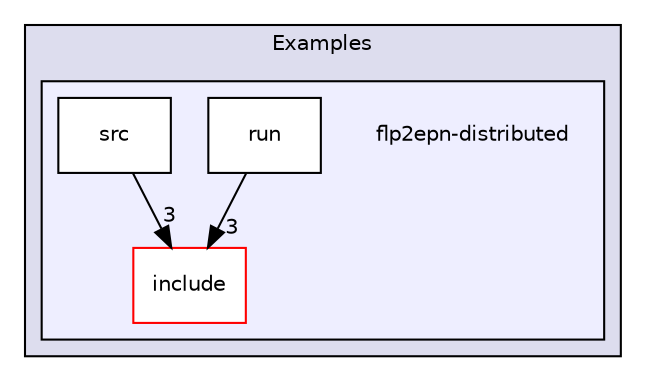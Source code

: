 digraph "/home/travis/build/AliceO2Group/AliceO2/Examples/flp2epn-distributed" {
  bgcolor=transparent;
  compound=true
  node [ fontsize="10", fontname="Helvetica"];
  edge [ labelfontsize="10", labelfontname="Helvetica"];
  subgraph clusterdir_03680f297d755c096b0a1ead13ee12b7 {
    graph [ bgcolor="#ddddee", pencolor="black", label="Examples" fontname="Helvetica", fontsize="10", URL="dir_03680f297d755c096b0a1ead13ee12b7.html"]
  subgraph clusterdir_87f9a983135fc5f02c1a00f3a6273132 {
    graph [ bgcolor="#eeeeff", pencolor="black", label="" URL="dir_87f9a983135fc5f02c1a00f3a6273132.html"];
    dir_87f9a983135fc5f02c1a00f3a6273132 [shape=plaintext label="flp2epn-distributed"];
    dir_d10d24a475eed66170eb4af06c3d37bb [shape=box label="include" color="red" fillcolor="white" style="filled" URL="dir_d10d24a475eed66170eb4af06c3d37bb.html"];
    dir_5bed9a9b97ba6de32ec6ce29e93baa27 [shape=box label="run" color="black" fillcolor="white" style="filled" URL="dir_5bed9a9b97ba6de32ec6ce29e93baa27.html"];
    dir_f8dff4063dbcc0d080563b52b89c99e8 [shape=box label="src" color="black" fillcolor="white" style="filled" URL="dir_f8dff4063dbcc0d080563b52b89c99e8.html"];
  }
  }
  dir_5bed9a9b97ba6de32ec6ce29e93baa27->dir_d10d24a475eed66170eb4af06c3d37bb [headlabel="3", labeldistance=1.5 headhref="dir_000257_000255.html"];
  dir_f8dff4063dbcc0d080563b52b89c99e8->dir_d10d24a475eed66170eb4af06c3d37bb [headlabel="3", labeldistance=1.5 headhref="dir_000261_000255.html"];
}
